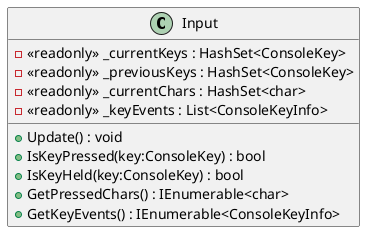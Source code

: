 @startuml
class Input {
    - <<readonly>> _currentKeys : HashSet<ConsoleKey>
    - <<readonly>> _previousKeys : HashSet<ConsoleKey>
    - <<readonly>> _currentChars : HashSet<char>
    - <<readonly>> _keyEvents : List<ConsoleKeyInfo>
    + Update() : void
    + IsKeyPressed(key:ConsoleKey) : bool
    + IsKeyHeld(key:ConsoleKey) : bool
    + GetPressedChars() : IEnumerable<char>
    + GetKeyEvents() : IEnumerable<ConsoleKeyInfo>
}
@enduml
